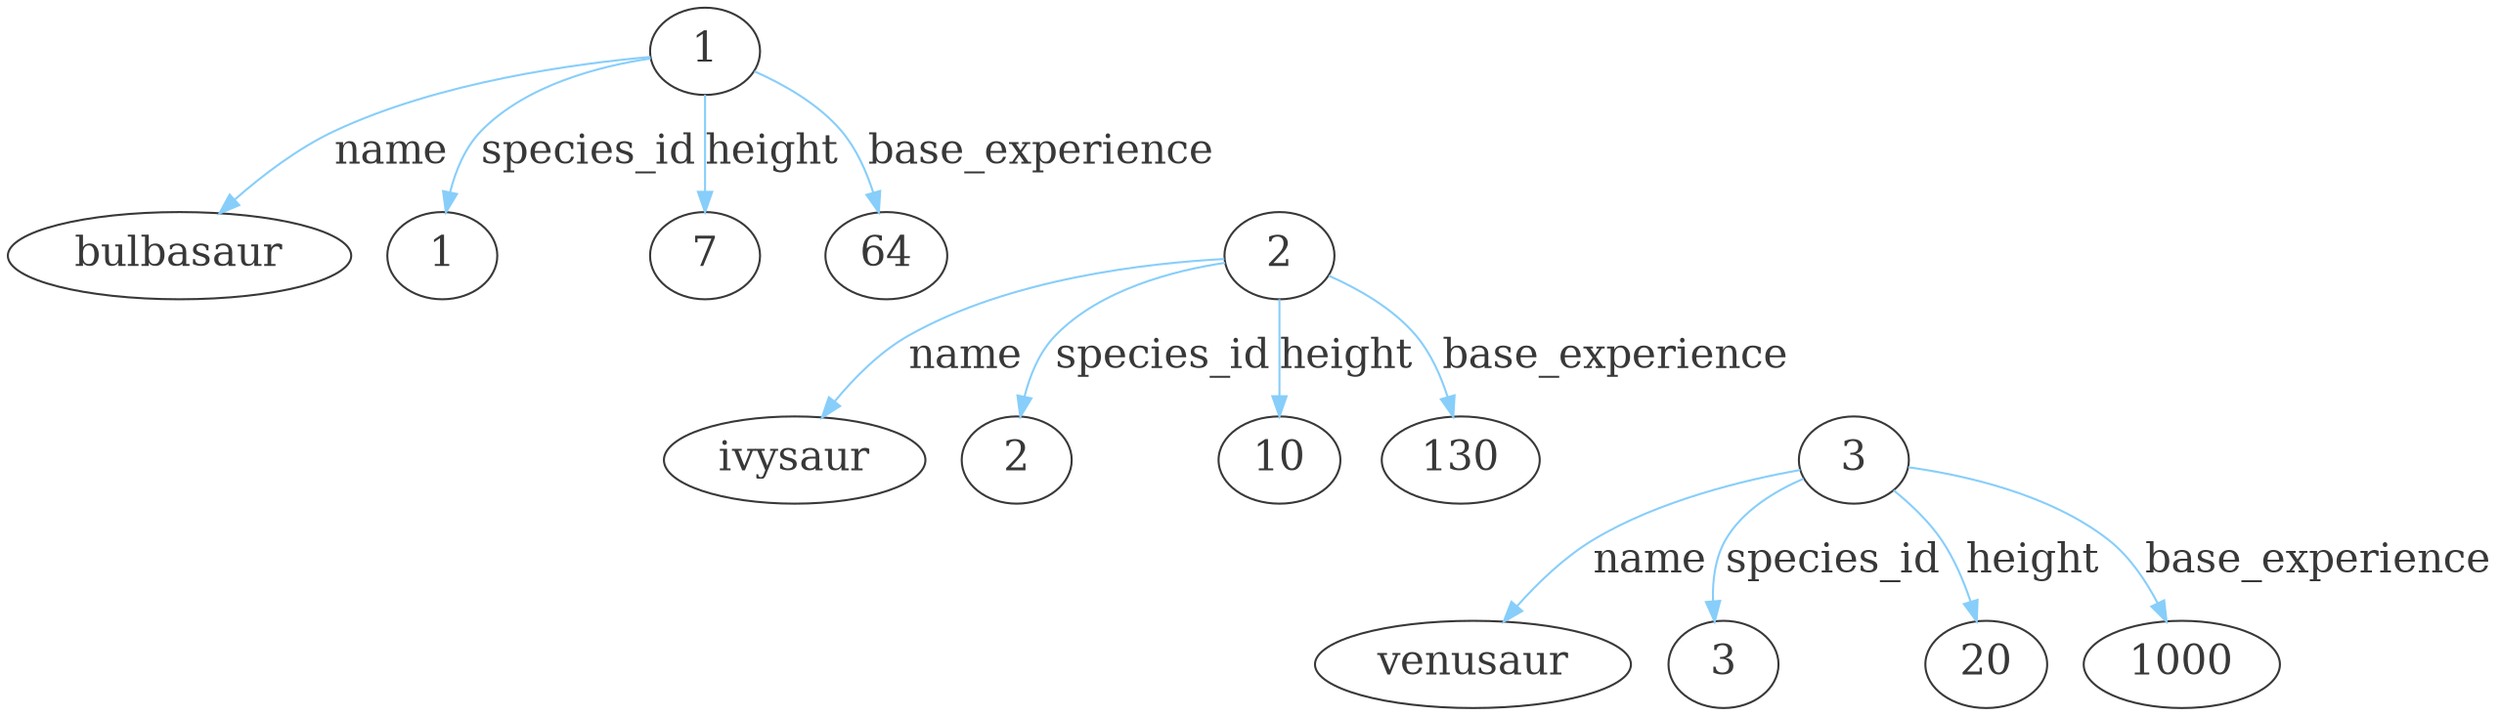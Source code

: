 digraph {
  graph [
   rankdir=TB
  ];
  node [
    style = "", fontsize = "20", fontcolor="grey22", color = "grey22", penwidth="1.0"
  ]
  edge [
    color="lightskyblue", fontcolor="grey22", penwidth="1.0", fontsize="20"
  ]

  bulbasaur1 [label="1"]
  "bulbasaur1" -> "bulbasaur"[label="name"]
  "bulbasaur1" -> "1"[label="species_id"]
  "bulbasaur1" -> "7"[label="height"]
  "bulbasaur1" -> "64"[label="base_experience"]
  "bulbasaur1" -> "ivysaur1"[label="evolves_to", style="invis"]

  ivysaur1 [label="2"]
  "ivysaur1" -> "ivysaur"[label="name"]
  "ivysaur1" -> "2"[label="species_id"]
  "ivysaur1" -> "10"[label="height"]
  "ivysaur1" -> "130"[label="base_experience"]
  "ivysaur1" -> "venusaur1"[label="evolves_to", style="invis"]

  venusaur1 [label="3"]
  "venusaur1" -> "venusaur"[label="name"]
  "venusaur1" -> "3"[label="species_id"]
  "venusaur1" -> "20"[label="height"]
  "venusaur1" -> "1000"[label="base_experience"]
}

/* sudo apt-get install graphviz */
/* dot -Tpng evolution.dot > evolution.png && f evolution.png */
